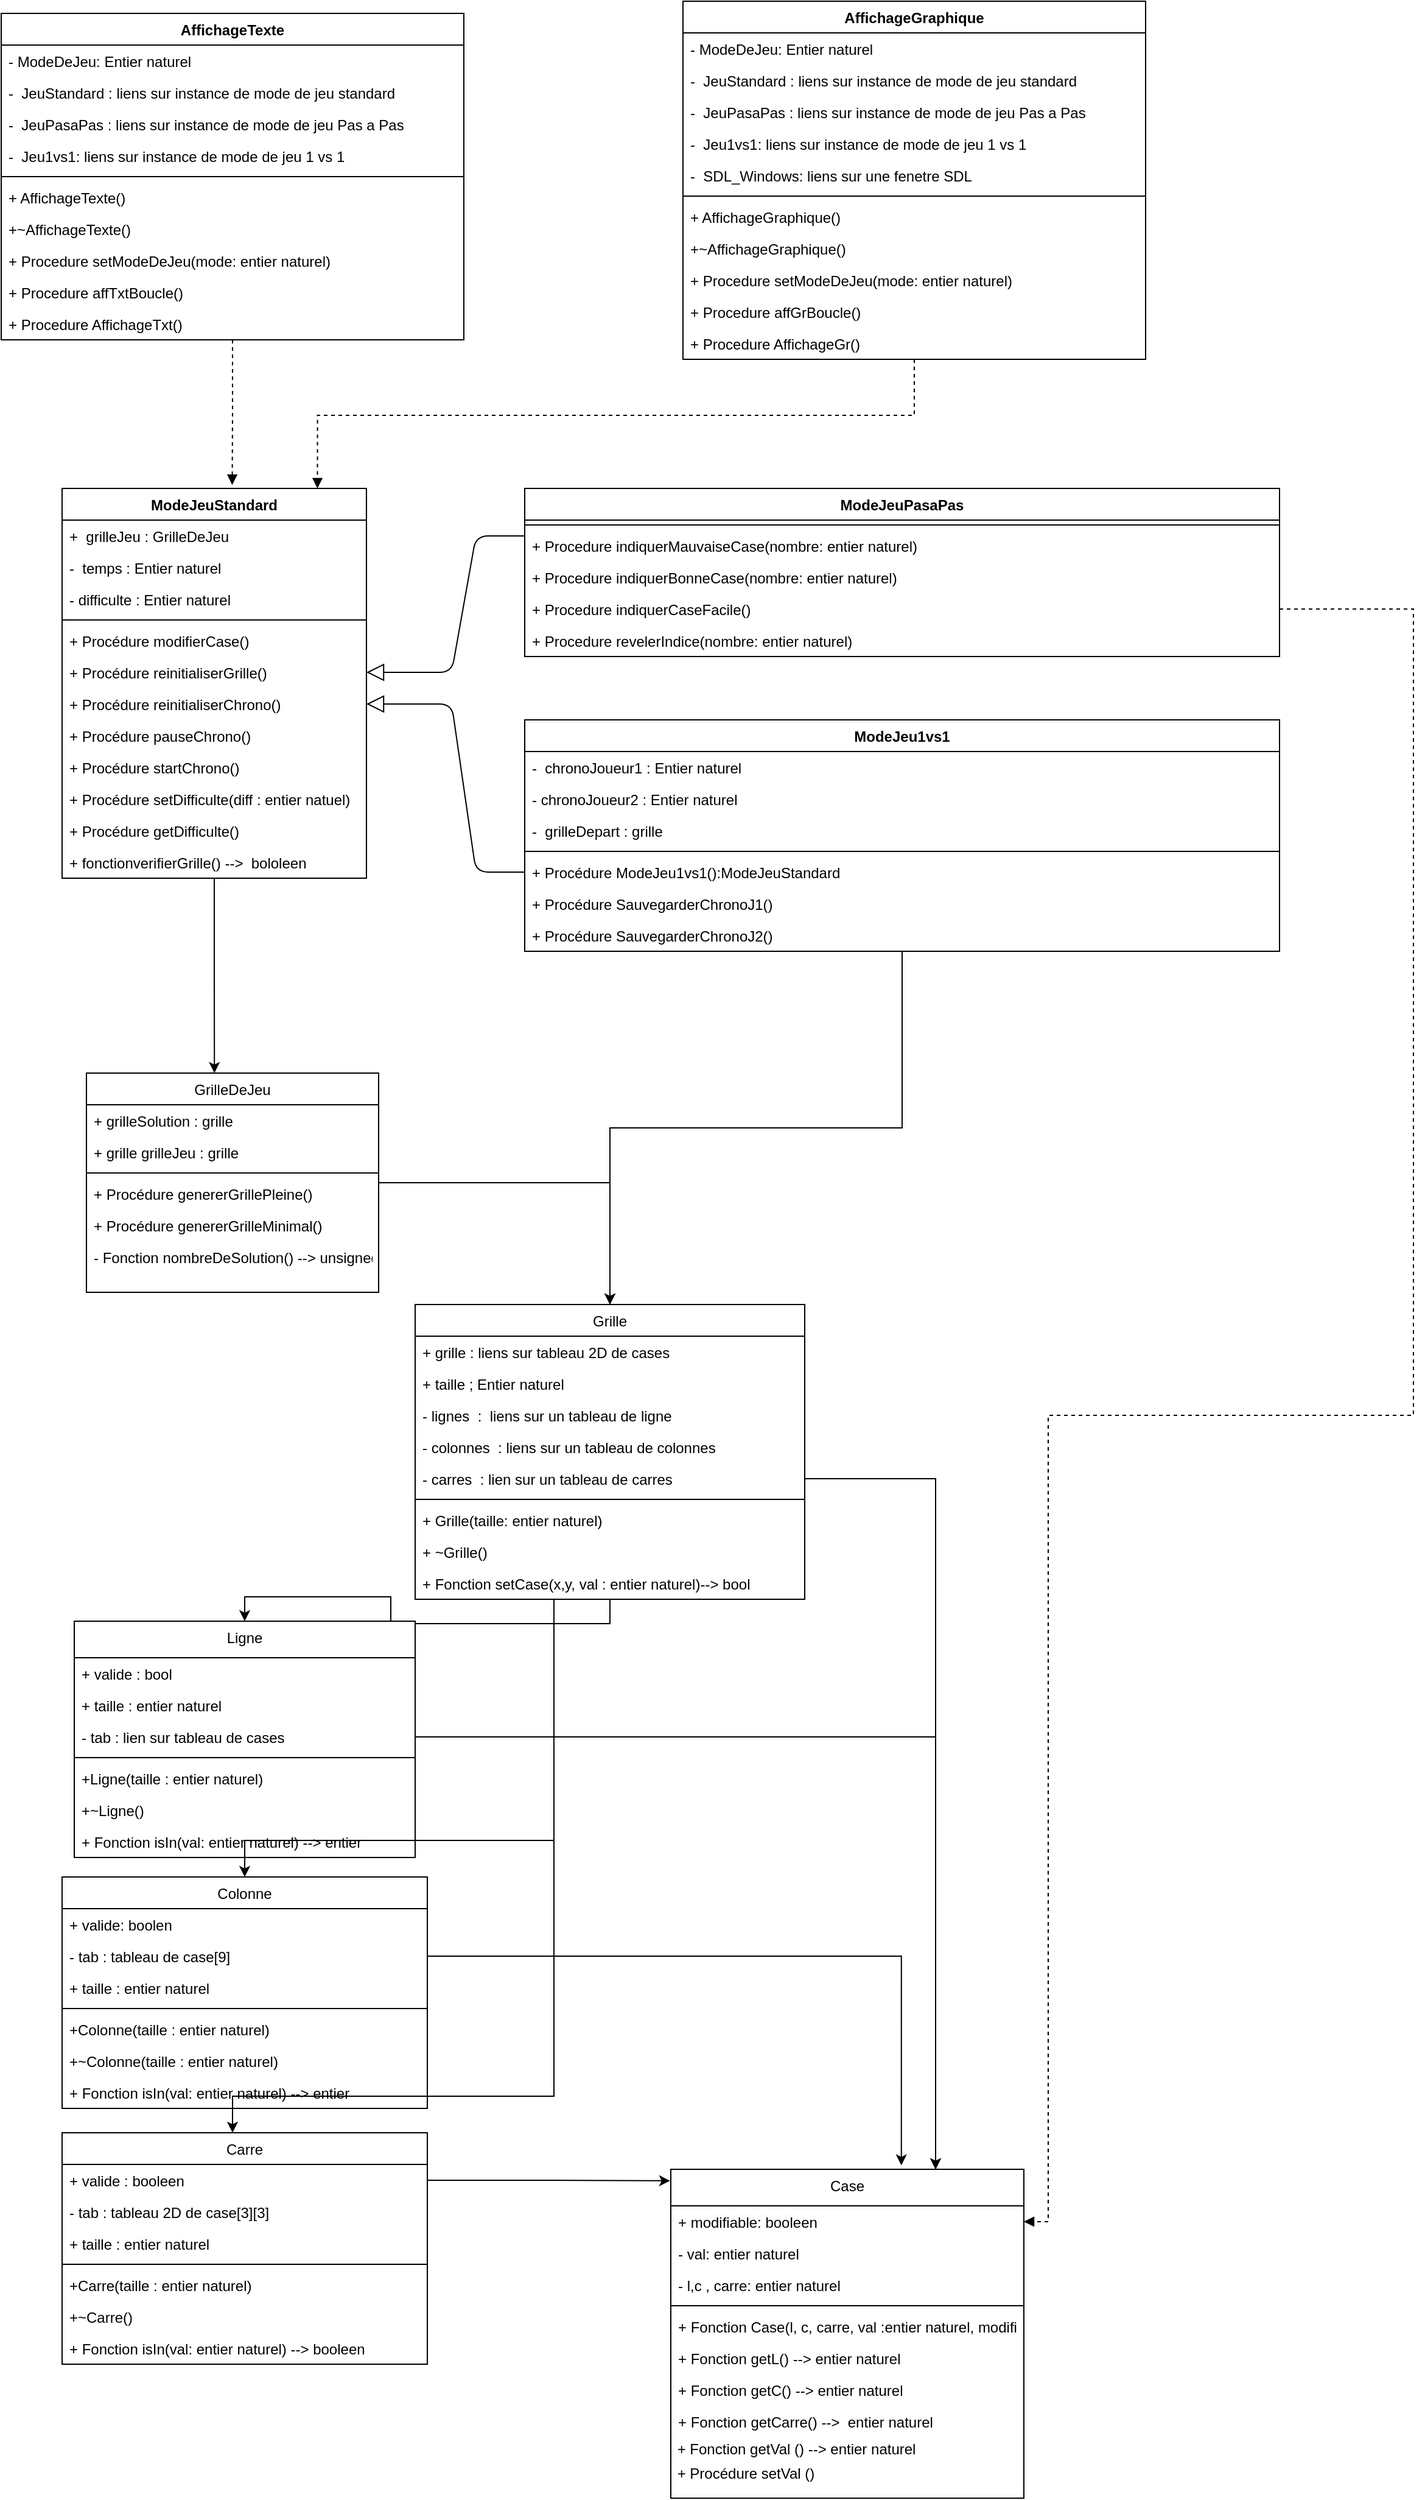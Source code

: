 <mxfile version="14.4.3" type="device"><diagram id="C5RBs43oDa-KdzZeNtuy" name="Page-1"><mxGraphModel dx="1536" dy="2343" grid="1" gridSize="10" guides="1" tooltips="1" connect="1" arrows="1" fold="1" page="1" pageScale="1" pageWidth="827" pageHeight="1169" math="0" shadow="0"><root><mxCell id="WIyWlLk6GJQsqaUBKTNV-0"/><mxCell id="WIyWlLk6GJQsqaUBKTNV-1" parent="WIyWlLk6GJQsqaUBKTNV-0"/><mxCell id="0dv4RcyDnqkH0cHynLfX-11" value="" style="edgeStyle=orthogonalEdgeStyle;rounded=0;orthogonalLoop=1;jettySize=auto;html=1;" parent="WIyWlLk6GJQsqaUBKTNV-1" source="zkfFHV4jXpPFQw0GAbJ--6" target="0dv4RcyDnqkH0cHynLfX-4" edge="1"><mxGeometry relative="1" as="geometry"/></mxCell><mxCell id="zkfFHV4jXpPFQw0GAbJ--6" value="GrilleDeJeu" style="swimlane;fontStyle=0;align=center;verticalAlign=top;childLayout=stackLayout;horizontal=1;startSize=26;horizontalStack=0;resizeParent=1;resizeLast=0;collapsible=1;marginBottom=0;rounded=0;shadow=0;strokeWidth=1;" parent="WIyWlLk6GJQsqaUBKTNV-1" vertex="1"><mxGeometry x="30" y="60" width="240" height="180" as="geometry"><mxRectangle x="130" y="380" width="160" height="26" as="alternateBounds"/></mxGeometry></mxCell><mxCell id="zkfFHV4jXpPFQw0GAbJ--7" value="+ grilleSolution : grille " style="text;align=left;verticalAlign=top;spacingLeft=4;spacingRight=4;overflow=hidden;rotatable=0;points=[[0,0.5],[1,0.5]];portConstraint=eastwest;" parent="zkfFHV4jXpPFQw0GAbJ--6" vertex="1"><mxGeometry y="26" width="240" height="26" as="geometry"/></mxCell><mxCell id="0dv4RcyDnqkH0cHynLfX-2" value="+ grille grilleJeu : grille" style="text;align=left;verticalAlign=top;spacingLeft=4;spacingRight=4;overflow=hidden;rotatable=0;points=[[0,0.5],[1,0.5]];portConstraint=eastwest;" parent="zkfFHV4jXpPFQw0GAbJ--6" vertex="1"><mxGeometry y="52" width="240" height="26" as="geometry"/></mxCell><mxCell id="zkfFHV4jXpPFQw0GAbJ--9" value="" style="line;html=1;strokeWidth=1;align=left;verticalAlign=middle;spacingTop=-1;spacingLeft=3;spacingRight=3;rotatable=0;labelPosition=right;points=[];portConstraint=eastwest;" parent="zkfFHV4jXpPFQw0GAbJ--6" vertex="1"><mxGeometry y="78" width="240" height="8" as="geometry"/></mxCell><mxCell id="zkfFHV4jXpPFQw0GAbJ--11" value="+ Procédure genererGrillePleine() " style="text;align=left;verticalAlign=top;spacingLeft=4;spacingRight=4;overflow=hidden;rotatable=0;points=[[0,0.5],[1,0.5]];portConstraint=eastwest;" parent="zkfFHV4jXpPFQw0GAbJ--6" vertex="1"><mxGeometry y="86" width="240" height="26" as="geometry"/></mxCell><mxCell id="0dv4RcyDnqkH0cHynLfX-1" value="+ Procédure genererGrilleMinimal()" style="text;align=left;verticalAlign=top;spacingLeft=4;spacingRight=4;overflow=hidden;rotatable=0;points=[[0,0.5],[1,0.5]];portConstraint=eastwest;" parent="zkfFHV4jXpPFQw0GAbJ--6" vertex="1"><mxGeometry y="112" width="240" height="26" as="geometry"/></mxCell><mxCell id="0dv4RcyDnqkH0cHynLfX-3" value="- Fonction nombreDeSolution() --&gt; unsigned char" style="text;align=left;verticalAlign=top;spacingLeft=4;spacingRight=4;overflow=hidden;rotatable=0;points=[[0,0.5],[1,0.5]];portConstraint=eastwest;" parent="zkfFHV4jXpPFQw0GAbJ--6" vertex="1"><mxGeometry y="138" width="240" height="26" as="geometry"/></mxCell><mxCell id="0dv4RcyDnqkH0cHynLfX-22" value="" style="edgeStyle=orthogonalEdgeStyle;rounded=0;orthogonalLoop=1;jettySize=auto;html=1;" parent="WIyWlLk6GJQsqaUBKTNV-1" source="0dv4RcyDnqkH0cHynLfX-4" target="0dv4RcyDnqkH0cHynLfX-15" edge="1"><mxGeometry relative="1" as="geometry"/></mxCell><mxCell id="0dv4RcyDnqkH0cHynLfX-34" value="" style="edgeStyle=orthogonalEdgeStyle;rounded=0;orthogonalLoop=1;jettySize=auto;html=1;" parent="WIyWlLk6GJQsqaUBKTNV-1" source="0dv4RcyDnqkH0cHynLfX-4" target="0dv4RcyDnqkH0cHynLfX-27" edge="1"><mxGeometry relative="1" as="geometry"><Array as="points"><mxPoint x="414" y="690"/><mxPoint x="160" y="690"/></Array></mxGeometry></mxCell><mxCell id="0dv4RcyDnqkH0cHynLfX-43" value="" style="edgeStyle=orthogonalEdgeStyle;rounded=0;orthogonalLoop=1;jettySize=auto;html=1;" parent="WIyWlLk6GJQsqaUBKTNV-1" source="0dv4RcyDnqkH0cHynLfX-4" target="0dv4RcyDnqkH0cHynLfX-36" edge="1"><mxGeometry relative="1" as="geometry"><Array as="points"><mxPoint x="414" y="900"/><mxPoint x="150" y="900"/></Array></mxGeometry></mxCell><mxCell id="0dv4RcyDnqkH0cHynLfX-4" value="Grille" style="swimlane;fontStyle=0;align=center;verticalAlign=top;childLayout=stackLayout;horizontal=1;startSize=26;horizontalStack=0;resizeParent=1;resizeLast=0;collapsible=1;marginBottom=0;rounded=0;shadow=0;strokeWidth=1;" parent="WIyWlLk6GJQsqaUBKTNV-1" vertex="1"><mxGeometry x="300" y="250" width="320" height="242" as="geometry"><mxRectangle x="130" y="380" width="160" height="26" as="alternateBounds"/></mxGeometry></mxCell><mxCell id="0dv4RcyDnqkH0cHynLfX-5" value="+ grille : liens sur tableau 2D de cases" style="text;align=left;verticalAlign=top;spacingLeft=4;spacingRight=4;overflow=hidden;rotatable=0;points=[[0,0.5],[1,0.5]];portConstraint=eastwest;" parent="0dv4RcyDnqkH0cHynLfX-4" vertex="1"><mxGeometry y="26" width="320" height="26" as="geometry"/></mxCell><mxCell id="4BiIxQ_raVbV6oL3UKlr-50" value="+ taille ; Entier naturel" style="text;align=left;verticalAlign=top;spacingLeft=4;spacingRight=4;overflow=hidden;rotatable=0;points=[[0,0.5],[1,0.5]];portConstraint=eastwest;" vertex="1" parent="0dv4RcyDnqkH0cHynLfX-4"><mxGeometry y="52" width="320" height="26" as="geometry"/></mxCell><mxCell id="0dv4RcyDnqkH0cHynLfX-12" value="- lignes  :  liens sur un tableau de ligne" style="text;align=left;verticalAlign=top;spacingLeft=4;spacingRight=4;overflow=hidden;rotatable=0;points=[[0,0.5],[1,0.5]];portConstraint=eastwest;" parent="0dv4RcyDnqkH0cHynLfX-4" vertex="1"><mxGeometry y="78" width="320" height="26" as="geometry"/></mxCell><mxCell id="0dv4RcyDnqkH0cHynLfX-13" value="- colonnes  : liens sur un tableau de colonnes " style="text;align=left;verticalAlign=top;spacingLeft=4;spacingRight=4;overflow=hidden;rotatable=0;points=[[0,0.5],[1,0.5]];portConstraint=eastwest;" parent="0dv4RcyDnqkH0cHynLfX-4" vertex="1"><mxGeometry y="104" width="320" height="26" as="geometry"/></mxCell><mxCell id="0dv4RcyDnqkH0cHynLfX-14" value="- carres  : lien sur un tableau de carres" style="text;align=left;verticalAlign=top;spacingLeft=4;spacingRight=4;overflow=hidden;rotatable=0;points=[[0,0.5],[1,0.5]];portConstraint=eastwest;" parent="0dv4RcyDnqkH0cHynLfX-4" vertex="1"><mxGeometry y="130" width="320" height="26" as="geometry"/></mxCell><mxCell id="0dv4RcyDnqkH0cHynLfX-7" value="" style="line;html=1;strokeWidth=1;align=left;verticalAlign=middle;spacingTop=-1;spacingLeft=3;spacingRight=3;rotatable=0;labelPosition=right;points=[];portConstraint=eastwest;" parent="0dv4RcyDnqkH0cHynLfX-4" vertex="1"><mxGeometry y="156" width="320" height="8" as="geometry"/></mxCell><mxCell id="4BiIxQ_raVbV6oL3UKlr-48" value="+ Grille(taille: entier naturel)" style="text;align=left;verticalAlign=top;spacingLeft=4;spacingRight=4;overflow=hidden;rotatable=0;points=[[0,0.5],[1,0.5]];portConstraint=eastwest;" vertex="1" parent="0dv4RcyDnqkH0cHynLfX-4"><mxGeometry y="164" width="320" height="26" as="geometry"/></mxCell><mxCell id="4BiIxQ_raVbV6oL3UKlr-49" value="+ ~Grille()" style="text;align=left;verticalAlign=top;spacingLeft=4;spacingRight=4;overflow=hidden;rotatable=0;points=[[0,0.5],[1,0.5]];portConstraint=eastwest;" vertex="1" parent="0dv4RcyDnqkH0cHynLfX-4"><mxGeometry y="190" width="320" height="26" as="geometry"/></mxCell><mxCell id="0dv4RcyDnqkH0cHynLfX-8" value="+ Fonction setCase(x,y, val : entier naturel)--&gt; bool" style="text;align=left;verticalAlign=top;spacingLeft=4;spacingRight=4;overflow=hidden;rotatable=0;points=[[0,0.5],[1,0.5]];portConstraint=eastwest;" parent="0dv4RcyDnqkH0cHynLfX-4" vertex="1"><mxGeometry y="216" width="320" height="26" as="geometry"/></mxCell><mxCell id="0dv4RcyDnqkH0cHynLfX-15" value="Ligne" style="swimlane;fontStyle=0;align=center;verticalAlign=top;childLayout=stackLayout;horizontal=1;startSize=30;horizontalStack=0;resizeParent=1;resizeLast=0;collapsible=1;marginBottom=0;rounded=0;shadow=0;strokeWidth=1;" parent="WIyWlLk6GJQsqaUBKTNV-1" vertex="1"><mxGeometry x="20" y="510" width="280" height="194" as="geometry"><mxRectangle x="130" y="380" width="160" height="26" as="alternateBounds"/></mxGeometry></mxCell><mxCell id="0dv4RcyDnqkH0cHynLfX-16" value="+ valide : bool" style="text;align=left;verticalAlign=top;spacingLeft=4;spacingRight=4;overflow=hidden;rotatable=0;points=[[0,0.5],[1,0.5]];portConstraint=eastwest;" parent="0dv4RcyDnqkH0cHynLfX-15" vertex="1"><mxGeometry y="30" width="280" height="26" as="geometry"/></mxCell><mxCell id="4BiIxQ_raVbV6oL3UKlr-51" value="+ taille : entier naturel" style="text;align=left;verticalAlign=top;spacingLeft=4;spacingRight=4;overflow=hidden;rotatable=0;points=[[0,0.5],[1,0.5]];portConstraint=eastwest;" vertex="1" parent="0dv4RcyDnqkH0cHynLfX-15"><mxGeometry y="56" width="280" height="26" as="geometry"/></mxCell><mxCell id="0dv4RcyDnqkH0cHynLfX-25" value="- tab : lien sur tableau de cases" style="text;align=left;verticalAlign=top;spacingLeft=4;spacingRight=4;overflow=hidden;rotatable=0;points=[[0,0.5],[1,0.5]];portConstraint=eastwest;" parent="0dv4RcyDnqkH0cHynLfX-15" vertex="1"><mxGeometry y="82" width="280" height="26" as="geometry"/></mxCell><mxCell id="0dv4RcyDnqkH0cHynLfX-20" value="" style="line;html=1;strokeWidth=1;align=left;verticalAlign=middle;spacingTop=-1;spacingLeft=3;spacingRight=3;rotatable=0;labelPosition=right;points=[];portConstraint=eastwest;" parent="0dv4RcyDnqkH0cHynLfX-15" vertex="1"><mxGeometry y="108" width="280" height="8" as="geometry"/></mxCell><mxCell id="4BiIxQ_raVbV6oL3UKlr-53" value="+Ligne(taille : entier naturel)" style="text;align=left;verticalAlign=top;spacingLeft=4;spacingRight=4;overflow=hidden;rotatable=0;points=[[0,0.5],[1,0.5]];portConstraint=eastwest;" vertex="1" parent="0dv4RcyDnqkH0cHynLfX-15"><mxGeometry y="116" width="280" height="26" as="geometry"/></mxCell><mxCell id="4BiIxQ_raVbV6oL3UKlr-52" value="+~Ligne()" style="text;align=left;verticalAlign=top;spacingLeft=4;spacingRight=4;overflow=hidden;rotatable=0;points=[[0,0.5],[1,0.5]];portConstraint=eastwest;" vertex="1" parent="0dv4RcyDnqkH0cHynLfX-15"><mxGeometry y="142" width="280" height="26" as="geometry"/></mxCell><mxCell id="0dv4RcyDnqkH0cHynLfX-21" value="+ Fonction isIn(val: entier naturel) --&gt; entier" style="text;align=left;verticalAlign=top;spacingLeft=4;spacingRight=4;overflow=hidden;rotatable=0;points=[[0,0.5],[1,0.5]];portConstraint=eastwest;" parent="0dv4RcyDnqkH0cHynLfX-15" vertex="1"><mxGeometry y="168" width="280" height="26" as="geometry"/></mxCell><mxCell id="0dv4RcyDnqkH0cHynLfX-27" value="Colonne" style="swimlane;fontStyle=0;align=center;verticalAlign=top;childLayout=stackLayout;horizontal=1;startSize=26;horizontalStack=0;resizeParent=1;resizeLast=0;collapsible=1;marginBottom=0;rounded=0;shadow=0;strokeWidth=1;" parent="WIyWlLk6GJQsqaUBKTNV-1" vertex="1"><mxGeometry x="10" y="720" width="300" height="190" as="geometry"><mxRectangle x="130" y="380" width="160" height="26" as="alternateBounds"/></mxGeometry></mxCell><mxCell id="0dv4RcyDnqkH0cHynLfX-28" value="+ valide: boolen" style="text;align=left;verticalAlign=top;spacingLeft=4;spacingRight=4;overflow=hidden;rotatable=0;points=[[0,0.5],[1,0.5]];portConstraint=eastwest;" parent="0dv4RcyDnqkH0cHynLfX-27" vertex="1"><mxGeometry y="26" width="300" height="26" as="geometry"/></mxCell><mxCell id="0dv4RcyDnqkH0cHynLfX-29" value="- tab : tableau de case[9]" style="text;align=left;verticalAlign=top;spacingLeft=4;spacingRight=4;overflow=hidden;rotatable=0;points=[[0,0.5],[1,0.5]];portConstraint=eastwest;" parent="0dv4RcyDnqkH0cHynLfX-27" vertex="1"><mxGeometry y="52" width="300" height="26" as="geometry"/></mxCell><mxCell id="4BiIxQ_raVbV6oL3UKlr-58" value="+ taille : entier naturel" style="text;align=left;verticalAlign=top;spacingLeft=4;spacingRight=4;overflow=hidden;rotatable=0;points=[[0,0.5],[1,0.5]];portConstraint=eastwest;" vertex="1" parent="0dv4RcyDnqkH0cHynLfX-27"><mxGeometry y="78" width="300" height="26" as="geometry"/></mxCell><mxCell id="0dv4RcyDnqkH0cHynLfX-32" value="" style="line;html=1;strokeWidth=1;align=left;verticalAlign=middle;spacingTop=-1;spacingLeft=3;spacingRight=3;rotatable=0;labelPosition=right;points=[];portConstraint=eastwest;" parent="0dv4RcyDnqkH0cHynLfX-27" vertex="1"><mxGeometry y="104" width="300" height="8" as="geometry"/></mxCell><mxCell id="4BiIxQ_raVbV6oL3UKlr-54" value="+Colonne(taille : entier naturel)" style="text;align=left;verticalAlign=top;spacingLeft=4;spacingRight=4;overflow=hidden;rotatable=0;points=[[0,0.5],[1,0.5]];portConstraint=eastwest;" vertex="1" parent="0dv4RcyDnqkH0cHynLfX-27"><mxGeometry y="112" width="300" height="26" as="geometry"/></mxCell><mxCell id="4BiIxQ_raVbV6oL3UKlr-55" value="+~Colonne(taille : entier naturel)" style="text;align=left;verticalAlign=top;spacingLeft=4;spacingRight=4;overflow=hidden;rotatable=0;points=[[0,0.5],[1,0.5]];portConstraint=eastwest;" vertex="1" parent="0dv4RcyDnqkH0cHynLfX-27"><mxGeometry y="138" width="300" height="26" as="geometry"/></mxCell><mxCell id="0dv4RcyDnqkH0cHynLfX-33" value="+ Fonction isIn(val: entier naturel) --&gt; entier" style="text;align=left;verticalAlign=top;spacingLeft=4;spacingRight=4;overflow=hidden;rotatable=0;points=[[0,0.5],[1,0.5]];portConstraint=eastwest;" parent="0dv4RcyDnqkH0cHynLfX-27" vertex="1"><mxGeometry y="164" width="300" height="26" as="geometry"/></mxCell><mxCell id="0dv4RcyDnqkH0cHynLfX-36" value="Carre" style="swimlane;fontStyle=0;align=center;verticalAlign=top;childLayout=stackLayout;horizontal=1;startSize=26;horizontalStack=0;resizeParent=1;resizeLast=0;collapsible=1;marginBottom=0;rounded=0;shadow=0;strokeWidth=1;" parent="WIyWlLk6GJQsqaUBKTNV-1" vertex="1"><mxGeometry x="10" y="930" width="300" height="190" as="geometry"><mxRectangle x="130" y="380" width="160" height="26" as="alternateBounds"/></mxGeometry></mxCell><mxCell id="0dv4RcyDnqkH0cHynLfX-37" value="+ valide : booleen" style="text;align=left;verticalAlign=top;spacingLeft=4;spacingRight=4;overflow=hidden;rotatable=0;points=[[0,0.5],[1,0.5]];portConstraint=eastwest;" parent="0dv4RcyDnqkH0cHynLfX-36" vertex="1"><mxGeometry y="26" width="300" height="26" as="geometry"/></mxCell><mxCell id="0dv4RcyDnqkH0cHynLfX-38" value="- tab : tableau 2D de case[3][3]" style="text;align=left;verticalAlign=top;spacingLeft=4;spacingRight=4;overflow=hidden;rotatable=0;points=[[0,0.5],[1,0.5]];portConstraint=eastwest;" parent="0dv4RcyDnqkH0cHynLfX-36" vertex="1"><mxGeometry y="52" width="300" height="26" as="geometry"/></mxCell><mxCell id="4BiIxQ_raVbV6oL3UKlr-59" value="+ taille : entier naturel" style="text;align=left;verticalAlign=top;spacingLeft=4;spacingRight=4;overflow=hidden;rotatable=0;points=[[0,0.5],[1,0.5]];portConstraint=eastwest;" vertex="1" parent="0dv4RcyDnqkH0cHynLfX-36"><mxGeometry y="78" width="300" height="26" as="geometry"/></mxCell><mxCell id="0dv4RcyDnqkH0cHynLfX-41" value="" style="line;html=1;strokeWidth=1;align=left;verticalAlign=middle;spacingTop=-1;spacingLeft=3;spacingRight=3;rotatable=0;labelPosition=right;points=[];portConstraint=eastwest;" parent="0dv4RcyDnqkH0cHynLfX-36" vertex="1"><mxGeometry y="104" width="300" height="8" as="geometry"/></mxCell><mxCell id="4BiIxQ_raVbV6oL3UKlr-56" value="+Carre(taille : entier naturel)" style="text;align=left;verticalAlign=top;spacingLeft=4;spacingRight=4;overflow=hidden;rotatable=0;points=[[0,0.5],[1,0.5]];portConstraint=eastwest;" vertex="1" parent="0dv4RcyDnqkH0cHynLfX-36"><mxGeometry y="112" width="300" height="26" as="geometry"/></mxCell><mxCell id="4BiIxQ_raVbV6oL3UKlr-57" value="+~Carre()" style="text;align=left;verticalAlign=top;spacingLeft=4;spacingRight=4;overflow=hidden;rotatable=0;points=[[0,0.5],[1,0.5]];portConstraint=eastwest;" vertex="1" parent="0dv4RcyDnqkH0cHynLfX-36"><mxGeometry y="138" width="300" height="26" as="geometry"/></mxCell><mxCell id="0dv4RcyDnqkH0cHynLfX-42" value="+ Fonction isIn(val: entier naturel) --&gt; booleen" style="text;align=left;verticalAlign=top;spacingLeft=4;spacingRight=4;overflow=hidden;rotatable=0;points=[[0,0.5],[1,0.5]];portConstraint=eastwest;" parent="0dv4RcyDnqkH0cHynLfX-36" vertex="1"><mxGeometry y="164" width="300" height="26" as="geometry"/></mxCell><mxCell id="0dv4RcyDnqkH0cHynLfX-49" value="Case" style="swimlane;fontStyle=0;align=center;verticalAlign=top;childLayout=stackLayout;horizontal=1;startSize=30;horizontalStack=0;resizeParent=1;resizeLast=0;collapsible=1;marginBottom=0;rounded=0;shadow=0;strokeWidth=1;" parent="WIyWlLk6GJQsqaUBKTNV-1" vertex="1"><mxGeometry x="510" y="960" width="290" height="270" as="geometry"><mxRectangle x="130" y="380" width="160" height="26" as="alternateBounds"/></mxGeometry></mxCell><mxCell id="0dv4RcyDnqkH0cHynLfX-59" value="+ modifiable: booleen" style="text;align=left;verticalAlign=top;spacingLeft=4;spacingRight=4;overflow=hidden;rotatable=0;points=[[0,0.5],[1,0.5]];portConstraint=eastwest;" parent="0dv4RcyDnqkH0cHynLfX-49" vertex="1"><mxGeometry y="30" width="290" height="26" as="geometry"/></mxCell><mxCell id="0dv4RcyDnqkH0cHynLfX-50" value="- val: entier naturel" style="text;align=left;verticalAlign=top;spacingLeft=4;spacingRight=4;overflow=hidden;rotatable=0;points=[[0,0.5],[1,0.5]];portConstraint=eastwest;" parent="0dv4RcyDnqkH0cHynLfX-49" vertex="1"><mxGeometry y="56" width="290" height="26" as="geometry"/></mxCell><mxCell id="0dv4RcyDnqkH0cHynLfX-51" value="- l,c , carre: entier naturel" style="text;align=left;verticalAlign=top;spacingLeft=4;spacingRight=4;overflow=hidden;rotatable=0;points=[[0,0.5],[1,0.5]];portConstraint=eastwest;" parent="0dv4RcyDnqkH0cHynLfX-49" vertex="1"><mxGeometry y="82" width="290" height="26" as="geometry"/></mxCell><mxCell id="0dv4RcyDnqkH0cHynLfX-52" value="" style="line;html=1;strokeWidth=1;align=left;verticalAlign=middle;spacingTop=-1;spacingLeft=3;spacingRight=3;rotatable=0;labelPosition=right;points=[];portConstraint=eastwest;" parent="0dv4RcyDnqkH0cHynLfX-49" vertex="1"><mxGeometry y="108" width="290" height="8" as="geometry"/></mxCell><mxCell id="0dv4RcyDnqkH0cHynLfX-61" value="+ Fonction Case(l, c, carre, val :entier naturel, modifiable : booleen):" style="text;align=left;verticalAlign=top;spacingLeft=4;spacingRight=4;overflow=hidden;rotatable=0;points=[[0,0.5],[1,0.5]];portConstraint=eastwest;" parent="0dv4RcyDnqkH0cHynLfX-49" vertex="1"><mxGeometry y="116" width="290" height="26" as="geometry"/></mxCell><mxCell id="0dv4RcyDnqkH0cHynLfX-54" value="+ Fonction getL() --&gt; entier naturel" style="text;align=left;verticalAlign=top;spacingLeft=4;spacingRight=4;overflow=hidden;rotatable=0;points=[[0,0.5],[1,0.5]];portConstraint=eastwest;" parent="0dv4RcyDnqkH0cHynLfX-49" vertex="1"><mxGeometry y="142" width="290" height="26" as="geometry"/></mxCell><mxCell id="0dv4RcyDnqkH0cHynLfX-55" value="+ Fonction getC() --&gt; entier naturel" style="text;align=left;verticalAlign=top;spacingLeft=4;spacingRight=4;overflow=hidden;rotatable=0;points=[[0,0.5],[1,0.5]];portConstraint=eastwest;" parent="0dv4RcyDnqkH0cHynLfX-49" vertex="1"><mxGeometry y="168" width="290" height="26" as="geometry"/></mxCell><mxCell id="0dv4RcyDnqkH0cHynLfX-60" value="+ Fonction getCarre() --&gt;  entier naturel" style="text;align=left;verticalAlign=top;spacingLeft=4;spacingRight=4;overflow=hidden;rotatable=0;points=[[0,0.5],[1,0.5]];portConstraint=eastwest;" parent="0dv4RcyDnqkH0cHynLfX-49" vertex="1"><mxGeometry y="194" width="290" height="26" as="geometry"/></mxCell><mxCell id="CSqCQoHIeu3JBhYQrl_w-0" value="&amp;nbsp;+ Fonction getVal () --&amp;gt; entier naturel" style="text;html=1;resizable=0;autosize=1;align=left;verticalAlign=middle;points=[];fillColor=none;strokeColor=none;rounded=0;" parent="0dv4RcyDnqkH0cHynLfX-49" vertex="1"><mxGeometry y="220" width="290" height="20" as="geometry"/></mxCell><mxCell id="CSqCQoHIeu3JBhYQrl_w-11" value="&amp;nbsp;+ Procédure setVal ()" style="text;html=1;resizable=0;autosize=1;align=left;verticalAlign=middle;points=[];fillColor=none;strokeColor=none;rounded=0;" parent="0dv4RcyDnqkH0cHynLfX-49" vertex="1"><mxGeometry y="240" width="290" height="20" as="geometry"/></mxCell><mxCell id="4BiIxQ_raVbV6oL3UKlr-40" style="edgeStyle=orthogonalEdgeStyle;rounded=0;orthogonalLoop=1;jettySize=auto;html=1;entryX=0.438;entryY=0;entryDx=0;entryDy=0;entryPerimeter=0;fillColor=none;" edge="1" parent="WIyWlLk6GJQsqaUBKTNV-1" source="4BiIxQ_raVbV6oL3UKlr-0" target="zkfFHV4jXpPFQw0GAbJ--6"><mxGeometry relative="1" as="geometry"/></mxCell><mxCell id="4BiIxQ_raVbV6oL3UKlr-0" value="ModeJeuStandard" style="swimlane;fontStyle=1;align=center;verticalAlign=top;childLayout=stackLayout;horizontal=1;startSize=26;horizontalStack=0;resizeParent=1;resizeParentMax=0;resizeLast=0;collapsible=1;marginBottom=0;" vertex="1" parent="WIyWlLk6GJQsqaUBKTNV-1"><mxGeometry x="10" y="-420" width="250" height="320" as="geometry"/></mxCell><mxCell id="4BiIxQ_raVbV6oL3UKlr-1" value="+  grilleJeu : GrilleDeJeu" style="text;strokeColor=none;fillColor=none;align=left;verticalAlign=top;spacingLeft=4;spacingRight=4;overflow=hidden;rotatable=0;points=[[0,0.5],[1,0.5]];portConstraint=eastwest;" vertex="1" parent="4BiIxQ_raVbV6oL3UKlr-0"><mxGeometry y="26" width="250" height="26" as="geometry"/></mxCell><mxCell id="4BiIxQ_raVbV6oL3UKlr-5" value="-  temps : Entier naturel" style="text;strokeColor=none;fillColor=none;align=left;verticalAlign=top;spacingLeft=4;spacingRight=4;overflow=hidden;rotatable=0;points=[[0,0.5],[1,0.5]];portConstraint=eastwest;" vertex="1" parent="4BiIxQ_raVbV6oL3UKlr-0"><mxGeometry y="52" width="250" height="26" as="geometry"/></mxCell><mxCell id="4BiIxQ_raVbV6oL3UKlr-6" value="- difficulte : Entier naturel" style="text;strokeColor=none;fillColor=none;align=left;verticalAlign=top;spacingLeft=4;spacingRight=4;overflow=hidden;rotatable=0;points=[[0,0.5],[1,0.5]];portConstraint=eastwest;" vertex="1" parent="4BiIxQ_raVbV6oL3UKlr-0"><mxGeometry y="78" width="250" height="26" as="geometry"/></mxCell><mxCell id="4BiIxQ_raVbV6oL3UKlr-2" value="" style="line;strokeWidth=1;fillColor=none;align=left;verticalAlign=middle;spacingTop=-1;spacingLeft=3;spacingRight=3;rotatable=0;labelPosition=right;points=[];portConstraint=eastwest;" vertex="1" parent="4BiIxQ_raVbV6oL3UKlr-0"><mxGeometry y="104" width="250" height="8" as="geometry"/></mxCell><mxCell id="4BiIxQ_raVbV6oL3UKlr-3" value="+ Procédure modifierCase() " style="text;strokeColor=none;fillColor=none;align=left;verticalAlign=top;spacingLeft=4;spacingRight=4;overflow=hidden;rotatable=0;points=[[0,0.5],[1,0.5]];portConstraint=eastwest;" vertex="1" parent="4BiIxQ_raVbV6oL3UKlr-0"><mxGeometry y="112" width="250" height="26" as="geometry"/></mxCell><mxCell id="4BiIxQ_raVbV6oL3UKlr-8" value="+ Procédure reinitialiserGrille() " style="text;strokeColor=none;fillColor=none;align=left;verticalAlign=top;spacingLeft=4;spacingRight=4;overflow=hidden;rotatable=0;points=[[0,0.5],[1,0.5]];portConstraint=eastwest;" vertex="1" parent="4BiIxQ_raVbV6oL3UKlr-0"><mxGeometry y="138" width="250" height="26" as="geometry"/></mxCell><mxCell id="4BiIxQ_raVbV6oL3UKlr-9" value="+ Procédure reinitialiserChrono() " style="text;strokeColor=none;fillColor=none;align=left;verticalAlign=top;spacingLeft=4;spacingRight=4;overflow=hidden;rotatable=0;points=[[0,0.5],[1,0.5]];portConstraint=eastwest;" vertex="1" parent="4BiIxQ_raVbV6oL3UKlr-0"><mxGeometry y="164" width="250" height="26" as="geometry"/></mxCell><mxCell id="4BiIxQ_raVbV6oL3UKlr-13" value="+ Procédure pauseChrono() " style="text;strokeColor=none;fillColor=none;align=left;verticalAlign=top;spacingLeft=4;spacingRight=4;overflow=hidden;rotatable=0;points=[[0,0.5],[1,0.5]];portConstraint=eastwest;" vertex="1" parent="4BiIxQ_raVbV6oL3UKlr-0"><mxGeometry y="190" width="250" height="26" as="geometry"/></mxCell><mxCell id="4BiIxQ_raVbV6oL3UKlr-14" value="+ Procédure startChrono() " style="text;strokeColor=none;fillColor=none;align=left;verticalAlign=top;spacingLeft=4;spacingRight=4;overflow=hidden;rotatable=0;points=[[0,0.5],[1,0.5]];portConstraint=eastwest;" vertex="1" parent="4BiIxQ_raVbV6oL3UKlr-0"><mxGeometry y="216" width="250" height="26" as="geometry"/></mxCell><mxCell id="4BiIxQ_raVbV6oL3UKlr-10" value="+ Procédure setDifficulte(diff : entier natuel) " style="text;strokeColor=none;fillColor=none;align=left;verticalAlign=top;spacingLeft=4;spacingRight=4;overflow=hidden;rotatable=0;points=[[0,0.5],[1,0.5]];portConstraint=eastwest;" vertex="1" parent="4BiIxQ_raVbV6oL3UKlr-0"><mxGeometry y="242" width="250" height="26" as="geometry"/></mxCell><mxCell id="4BiIxQ_raVbV6oL3UKlr-15" value="+ Procédure getDifficulte() " style="text;strokeColor=none;fillColor=none;align=left;verticalAlign=top;spacingLeft=4;spacingRight=4;overflow=hidden;rotatable=0;points=[[0,0.5],[1,0.5]];portConstraint=eastwest;" vertex="1" parent="4BiIxQ_raVbV6oL3UKlr-0"><mxGeometry y="268" width="250" height="26" as="geometry"/></mxCell><mxCell id="4BiIxQ_raVbV6oL3UKlr-11" value="+ fonctionverifierGrille() --&gt;  bololeen" style="text;strokeColor=none;fillColor=none;align=left;verticalAlign=top;spacingLeft=4;spacingRight=4;overflow=hidden;rotatable=0;points=[[0,0.5],[1,0.5]];portConstraint=eastwest;" vertex="1" parent="4BiIxQ_raVbV6oL3UKlr-0"><mxGeometry y="294" width="250" height="26" as="geometry"/></mxCell><mxCell id="4BiIxQ_raVbV6oL3UKlr-16" value="ModeJeuPasaPas" style="swimlane;fontStyle=1;align=center;verticalAlign=top;childLayout=stackLayout;horizontal=1;startSize=26;horizontalStack=0;resizeParent=1;resizeParentMax=0;resizeLast=0;collapsible=1;marginBottom=0;" vertex="1" parent="WIyWlLk6GJQsqaUBKTNV-1"><mxGeometry x="390" y="-420" width="620" height="138" as="geometry"/></mxCell><mxCell id="4BiIxQ_raVbV6oL3UKlr-18" value="" style="line;strokeWidth=1;fillColor=none;align=left;verticalAlign=middle;spacingTop=-1;spacingLeft=3;spacingRight=3;rotatable=0;labelPosition=right;points=[];portConstraint=eastwest;" vertex="1" parent="4BiIxQ_raVbV6oL3UKlr-16"><mxGeometry y="26" width="620" height="8" as="geometry"/></mxCell><mxCell id="4BiIxQ_raVbV6oL3UKlr-19" value="+ Procedure indiquerMauvaiseCase(nombre: entier naturel) " style="text;strokeColor=none;fillColor=none;align=left;verticalAlign=top;spacingLeft=4;spacingRight=4;overflow=hidden;rotatable=0;points=[[0,0.5],[1,0.5]];portConstraint=eastwest;" vertex="1" parent="4BiIxQ_raVbV6oL3UKlr-16"><mxGeometry y="34" width="620" height="26" as="geometry"/></mxCell><mxCell id="4BiIxQ_raVbV6oL3UKlr-26" value="+ Procedure indiquerBonneCase(nombre: entier naturel) " style="text;strokeColor=none;fillColor=none;align=left;verticalAlign=top;spacingLeft=4;spacingRight=4;overflow=hidden;rotatable=0;points=[[0,0.5],[1,0.5]];portConstraint=eastwest;" vertex="1" parent="4BiIxQ_raVbV6oL3UKlr-16"><mxGeometry y="60" width="620" height="26" as="geometry"/></mxCell><mxCell id="4BiIxQ_raVbV6oL3UKlr-24" value="+ Procedure indiquerCaseFacile() " style="text;strokeColor=none;fillColor=none;align=left;verticalAlign=top;spacingLeft=4;spacingRight=4;overflow=hidden;rotatable=0;points=[[0,0.5],[1,0.5]];portConstraint=eastwest;" vertex="1" parent="4BiIxQ_raVbV6oL3UKlr-16"><mxGeometry y="86" width="620" height="26" as="geometry"/></mxCell><mxCell id="4BiIxQ_raVbV6oL3UKlr-22" value="+ Procedure revelerIndice(nombre: entier naturel) " style="text;strokeColor=none;fillColor=none;align=left;verticalAlign=top;spacingLeft=4;spacingRight=4;overflow=hidden;rotatable=0;points=[[0,0.5],[1,0.5]];portConstraint=eastwest;" vertex="1" parent="4BiIxQ_raVbV6oL3UKlr-16"><mxGeometry y="112" width="620" height="26" as="geometry"/></mxCell><mxCell id="4BiIxQ_raVbV6oL3UKlr-21" value="" style="endArrow=block;endFill=0;endSize=12;html=1;fillColor=none;exitX=0;exitY=0.5;exitDx=0;exitDy=0;entryX=1;entryY=0.5;entryDx=0;entryDy=0;" edge="1" parent="WIyWlLk6GJQsqaUBKTNV-1" target="4BiIxQ_raVbV6oL3UKlr-8"><mxGeometry width="160" relative="1" as="geometry"><mxPoint x="390" y="-381" as="sourcePoint"/><mxPoint x="540" y="50" as="targetPoint"/><Array as="points"><mxPoint x="350" y="-381"/><mxPoint x="330" y="-269"/></Array></mxGeometry></mxCell><mxCell id="4BiIxQ_raVbV6oL3UKlr-41" style="edgeStyle=orthogonalEdgeStyle;rounded=0;orthogonalLoop=1;jettySize=auto;html=1;fillColor=none;" edge="1" parent="WIyWlLk6GJQsqaUBKTNV-1" source="4BiIxQ_raVbV6oL3UKlr-27" target="0dv4RcyDnqkH0cHynLfX-4"><mxGeometry relative="1" as="geometry"/></mxCell><mxCell id="4BiIxQ_raVbV6oL3UKlr-27" value="ModeJeu1vs1" style="swimlane;fontStyle=1;align=center;verticalAlign=top;childLayout=stackLayout;horizontal=1;startSize=26;horizontalStack=0;resizeParent=1;resizeParentMax=0;resizeLast=0;collapsible=1;marginBottom=0;" vertex="1" parent="WIyWlLk6GJQsqaUBKTNV-1"><mxGeometry x="390" y="-230" width="620" height="190" as="geometry"/></mxCell><mxCell id="4BiIxQ_raVbV6oL3UKlr-28" value="-  chronoJoueur1 : Entier naturel" style="text;strokeColor=none;fillColor=none;align=left;verticalAlign=top;spacingLeft=4;spacingRight=4;overflow=hidden;rotatable=0;points=[[0,0.5],[1,0.5]];portConstraint=eastwest;" vertex="1" parent="4BiIxQ_raVbV6oL3UKlr-27"><mxGeometry y="26" width="620" height="26" as="geometry"/></mxCell><mxCell id="4BiIxQ_raVbV6oL3UKlr-34" value="- chronoJoueur2 : Entier naturel" style="text;strokeColor=none;fillColor=none;align=left;verticalAlign=top;spacingLeft=4;spacingRight=4;overflow=hidden;rotatable=0;points=[[0,0.5],[1,0.5]];portConstraint=eastwest;" vertex="1" parent="4BiIxQ_raVbV6oL3UKlr-27"><mxGeometry y="52" width="620" height="26" as="geometry"/></mxCell><mxCell id="4BiIxQ_raVbV6oL3UKlr-36" value="-  grilleDepart : grille" style="text;strokeColor=none;fillColor=none;align=left;verticalAlign=top;spacingLeft=4;spacingRight=4;overflow=hidden;rotatable=0;points=[[0,0.5],[1,0.5]];portConstraint=eastwest;" vertex="1" parent="4BiIxQ_raVbV6oL3UKlr-27"><mxGeometry y="78" width="620" height="26" as="geometry"/></mxCell><mxCell id="4BiIxQ_raVbV6oL3UKlr-29" value="" style="line;strokeWidth=1;fillColor=none;align=left;verticalAlign=middle;spacingTop=-1;spacingLeft=3;spacingRight=3;rotatable=0;labelPosition=right;points=[];portConstraint=eastwest;" vertex="1" parent="4BiIxQ_raVbV6oL3UKlr-27"><mxGeometry y="104" width="620" height="8" as="geometry"/></mxCell><mxCell id="4BiIxQ_raVbV6oL3UKlr-37" value="+ Procédure ModeJeu1vs1():ModeJeuStandard" style="text;strokeColor=none;fillColor=none;align=left;verticalAlign=top;spacingLeft=4;spacingRight=4;overflow=hidden;rotatable=0;points=[[0,0.5],[1,0.5]];portConstraint=eastwest;" vertex="1" parent="4BiIxQ_raVbV6oL3UKlr-27"><mxGeometry y="112" width="620" height="26" as="geometry"/></mxCell><mxCell id="4BiIxQ_raVbV6oL3UKlr-30" value="+ Procédure SauvegarderChronoJ1()" style="text;strokeColor=none;fillColor=none;align=left;verticalAlign=top;spacingLeft=4;spacingRight=4;overflow=hidden;rotatable=0;points=[[0,0.5],[1,0.5]];portConstraint=eastwest;" vertex="1" parent="4BiIxQ_raVbV6oL3UKlr-27"><mxGeometry y="138" width="620" height="26" as="geometry"/></mxCell><mxCell id="4BiIxQ_raVbV6oL3UKlr-35" value="+ Procédure SauvegarderChronoJ2()" style="text;strokeColor=none;fillColor=none;align=left;verticalAlign=top;spacingLeft=4;spacingRight=4;overflow=hidden;rotatable=0;points=[[0,0.5],[1,0.5]];portConstraint=eastwest;" vertex="1" parent="4BiIxQ_raVbV6oL3UKlr-27"><mxGeometry y="164" width="620" height="26" as="geometry"/></mxCell><mxCell id="4BiIxQ_raVbV6oL3UKlr-38" value="" style="endArrow=block;endFill=0;endSize=12;html=1;fillColor=none;exitX=0;exitY=0.5;exitDx=0;exitDy=0;entryX=1;entryY=0.5;entryDx=0;entryDy=0;" edge="1" parent="WIyWlLk6GJQsqaUBKTNV-1" source="4BiIxQ_raVbV6oL3UKlr-37" target="4BiIxQ_raVbV6oL3UKlr-9"><mxGeometry width="160" relative="1" as="geometry"><mxPoint x="490" y="-80" as="sourcePoint"/><mxPoint x="650" y="-80" as="targetPoint"/><Array as="points"><mxPoint x="350" y="-105"/><mxPoint x="330" y="-243"/></Array></mxGeometry></mxCell><mxCell id="4BiIxQ_raVbV6oL3UKlr-42" style="edgeStyle=orthogonalEdgeStyle;rounded=0;orthogonalLoop=1;jettySize=auto;html=1;entryX=0.75;entryY=0;entryDx=0;entryDy=0;fillColor=none;" edge="1" parent="WIyWlLk6GJQsqaUBKTNV-1" source="0dv4RcyDnqkH0cHynLfX-14" target="0dv4RcyDnqkH0cHynLfX-49"><mxGeometry relative="1" as="geometry"/></mxCell><mxCell id="4BiIxQ_raVbV6oL3UKlr-43" style="edgeStyle=orthogonalEdgeStyle;rounded=0;orthogonalLoop=1;jettySize=auto;html=1;entryX=0.75;entryY=0;entryDx=0;entryDy=0;fillColor=none;" edge="1" parent="WIyWlLk6GJQsqaUBKTNV-1" source="0dv4RcyDnqkH0cHynLfX-25" target="0dv4RcyDnqkH0cHynLfX-49"><mxGeometry relative="1" as="geometry"/></mxCell><mxCell id="4BiIxQ_raVbV6oL3UKlr-44" style="edgeStyle=orthogonalEdgeStyle;rounded=0;orthogonalLoop=1;jettySize=auto;html=1;exitX=1;exitY=0.5;exitDx=0;exitDy=0;entryX=0.653;entryY=-0.012;entryDx=0;entryDy=0;entryPerimeter=0;fillColor=none;" edge="1" parent="WIyWlLk6GJQsqaUBKTNV-1" source="0dv4RcyDnqkH0cHynLfX-29" target="0dv4RcyDnqkH0cHynLfX-49"><mxGeometry relative="1" as="geometry"/></mxCell><mxCell id="4BiIxQ_raVbV6oL3UKlr-45" style="edgeStyle=orthogonalEdgeStyle;rounded=0;orthogonalLoop=1;jettySize=auto;html=1;entryX=-0.002;entryY=0.035;entryDx=0;entryDy=0;entryPerimeter=0;fillColor=none;" edge="1" parent="WIyWlLk6GJQsqaUBKTNV-1" source="0dv4RcyDnqkH0cHynLfX-37" target="0dv4RcyDnqkH0cHynLfX-49"><mxGeometry relative="1" as="geometry"/></mxCell><mxCell id="4BiIxQ_raVbV6oL3UKlr-47" style="edgeStyle=orthogonalEdgeStyle;rounded=0;orthogonalLoop=1;jettySize=auto;html=1;entryX=1;entryY=0.5;entryDx=0;entryDy=0;startArrow=none;startFill=0;endArrow=block;endFill=1;fillColor=none;dashed=1;exitX=1;exitY=0.5;exitDx=0;exitDy=0;" edge="1" parent="WIyWlLk6GJQsqaUBKTNV-1" source="4BiIxQ_raVbV6oL3UKlr-24" target="0dv4RcyDnqkH0cHynLfX-59"><mxGeometry relative="1" as="geometry"><Array as="points"><mxPoint x="1120" y="-321"/><mxPoint x="1120" y="341"/><mxPoint x="820" y="341"/><mxPoint x="820" y="1003"/></Array></mxGeometry></mxCell><mxCell id="4BiIxQ_raVbV6oL3UKlr-83" style="edgeStyle=orthogonalEdgeStyle;rounded=0;orthogonalLoop=1;jettySize=auto;html=1;entryX=0.559;entryY=-0.009;entryDx=0;entryDy=0;entryPerimeter=0;dashed=1;startArrow=none;startFill=0;endArrow=block;endFill=1;fillColor=none;" edge="1" parent="WIyWlLk6GJQsqaUBKTNV-1" source="4BiIxQ_raVbV6oL3UKlr-60" target="4BiIxQ_raVbV6oL3UKlr-0"><mxGeometry relative="1" as="geometry"/></mxCell><mxCell id="4BiIxQ_raVbV6oL3UKlr-60" value="AffichageTexte" style="swimlane;fontStyle=1;align=center;verticalAlign=top;childLayout=stackLayout;horizontal=1;startSize=26;horizontalStack=0;resizeParent=1;resizeParentMax=0;resizeLast=0;collapsible=1;marginBottom=0;" vertex="1" parent="WIyWlLk6GJQsqaUBKTNV-1"><mxGeometry x="-40" y="-810" width="380" height="268" as="geometry"/></mxCell><mxCell id="4BiIxQ_raVbV6oL3UKlr-61" value="- ModeDeJeu: Entier naturel&#10;" style="text;strokeColor=none;fillColor=none;align=left;verticalAlign=top;spacingLeft=4;spacingRight=4;overflow=hidden;rotatable=0;points=[[0,0.5],[1,0.5]];portConstraint=eastwest;" vertex="1" parent="4BiIxQ_raVbV6oL3UKlr-60"><mxGeometry y="26" width="380" height="26" as="geometry"/></mxCell><mxCell id="4BiIxQ_raVbV6oL3UKlr-64" value="-  JeuStandard : liens sur instance de mode de jeu standard&#10;" style="text;strokeColor=none;fillColor=none;align=left;verticalAlign=top;spacingLeft=4;spacingRight=4;overflow=hidden;rotatable=0;points=[[0,0.5],[1,0.5]];portConstraint=eastwest;" vertex="1" parent="4BiIxQ_raVbV6oL3UKlr-60"><mxGeometry y="52" width="380" height="26" as="geometry"/></mxCell><mxCell id="4BiIxQ_raVbV6oL3UKlr-69" value="-  JeuPasaPas : liens sur instance de mode de jeu Pas a Pas&#10;" style="text;strokeColor=none;fillColor=none;align=left;verticalAlign=top;spacingLeft=4;spacingRight=4;overflow=hidden;rotatable=0;points=[[0,0.5],[1,0.5]];portConstraint=eastwest;" vertex="1" parent="4BiIxQ_raVbV6oL3UKlr-60"><mxGeometry y="78" width="380" height="26" as="geometry"/></mxCell><mxCell id="4BiIxQ_raVbV6oL3UKlr-70" value="-  Jeu1vs1: liens sur instance de mode de jeu 1 vs 1" style="text;strokeColor=none;fillColor=none;align=left;verticalAlign=top;spacingLeft=4;spacingRight=4;overflow=hidden;rotatable=0;points=[[0,0.5],[1,0.5]];portConstraint=eastwest;" vertex="1" parent="4BiIxQ_raVbV6oL3UKlr-60"><mxGeometry y="104" width="380" height="26" as="geometry"/></mxCell><mxCell id="4BiIxQ_raVbV6oL3UKlr-62" value="" style="line;strokeWidth=1;fillColor=none;align=left;verticalAlign=middle;spacingTop=-1;spacingLeft=3;spacingRight=3;rotatable=0;labelPosition=right;points=[];portConstraint=eastwest;" vertex="1" parent="4BiIxQ_raVbV6oL3UKlr-60"><mxGeometry y="130" width="380" height="8" as="geometry"/></mxCell><mxCell id="4BiIxQ_raVbV6oL3UKlr-66" value="+ AffichageTexte()" style="text;strokeColor=none;fillColor=none;align=left;verticalAlign=top;spacingLeft=4;spacingRight=4;overflow=hidden;rotatable=0;points=[[0,0.5],[1,0.5]];portConstraint=eastwest;" vertex="1" parent="4BiIxQ_raVbV6oL3UKlr-60"><mxGeometry y="138" width="380" height="26" as="geometry"/></mxCell><mxCell id="4BiIxQ_raVbV6oL3UKlr-67" value="+~AffichageTexte()" style="text;strokeColor=none;fillColor=none;align=left;verticalAlign=top;spacingLeft=4;spacingRight=4;overflow=hidden;rotatable=0;points=[[0,0.5],[1,0.5]];portConstraint=eastwest;" vertex="1" parent="4BiIxQ_raVbV6oL3UKlr-60"><mxGeometry y="164" width="380" height="26" as="geometry"/></mxCell><mxCell id="4BiIxQ_raVbV6oL3UKlr-63" value="+ Procedure setModeDeJeu(mode: entier naturel)" style="text;strokeColor=none;fillColor=none;align=left;verticalAlign=top;spacingLeft=4;spacingRight=4;overflow=hidden;rotatable=0;points=[[0,0.5],[1,0.5]];portConstraint=eastwest;" vertex="1" parent="4BiIxQ_raVbV6oL3UKlr-60"><mxGeometry y="190" width="380" height="26" as="geometry"/></mxCell><mxCell id="4BiIxQ_raVbV6oL3UKlr-65" value="+ Procedure affTxtBoucle()" style="text;strokeColor=none;fillColor=none;align=left;verticalAlign=top;spacingLeft=4;spacingRight=4;overflow=hidden;rotatable=0;points=[[0,0.5],[1,0.5]];portConstraint=eastwest;" vertex="1" parent="4BiIxQ_raVbV6oL3UKlr-60"><mxGeometry y="216" width="380" height="26" as="geometry"/></mxCell><mxCell id="4BiIxQ_raVbV6oL3UKlr-68" value="+ Procedure AffichageTxt()" style="text;strokeColor=none;fillColor=none;align=left;verticalAlign=top;spacingLeft=4;spacingRight=4;overflow=hidden;rotatable=0;points=[[0,0.5],[1,0.5]];portConstraint=eastwest;" vertex="1" parent="4BiIxQ_raVbV6oL3UKlr-60"><mxGeometry y="242" width="380" height="26" as="geometry"/></mxCell><mxCell id="4BiIxQ_raVbV6oL3UKlr-84" style="edgeStyle=orthogonalEdgeStyle;rounded=0;orthogonalLoop=1;jettySize=auto;html=1;entryX=0.839;entryY=0;entryDx=0;entryDy=0;entryPerimeter=0;dashed=1;startArrow=none;startFill=0;endArrow=block;endFill=1;fillColor=none;" edge="1" parent="WIyWlLk6GJQsqaUBKTNV-1" source="4BiIxQ_raVbV6oL3UKlr-71" target="4BiIxQ_raVbV6oL3UKlr-0"><mxGeometry relative="1" as="geometry"><Array as="points"><mxPoint x="710" y="-480"/><mxPoint x="220" y="-480"/></Array></mxGeometry></mxCell><mxCell id="4BiIxQ_raVbV6oL3UKlr-71" value="AffichageGraphique" style="swimlane;fontStyle=1;align=center;verticalAlign=top;childLayout=stackLayout;horizontal=1;startSize=26;horizontalStack=0;resizeParent=1;resizeParentMax=0;resizeLast=0;collapsible=1;marginBottom=0;" vertex="1" parent="WIyWlLk6GJQsqaUBKTNV-1"><mxGeometry x="520" y="-820" width="380" height="294" as="geometry"/></mxCell><mxCell id="4BiIxQ_raVbV6oL3UKlr-72" value="- ModeDeJeu: Entier naturel&#10;" style="text;strokeColor=none;fillColor=none;align=left;verticalAlign=top;spacingLeft=4;spacingRight=4;overflow=hidden;rotatable=0;points=[[0,0.5],[1,0.5]];portConstraint=eastwest;" vertex="1" parent="4BiIxQ_raVbV6oL3UKlr-71"><mxGeometry y="26" width="380" height="26" as="geometry"/></mxCell><mxCell id="4BiIxQ_raVbV6oL3UKlr-73" value="-  JeuStandard : liens sur instance de mode de jeu standard&#10;" style="text;strokeColor=none;fillColor=none;align=left;verticalAlign=top;spacingLeft=4;spacingRight=4;overflow=hidden;rotatable=0;points=[[0,0.5],[1,0.5]];portConstraint=eastwest;" vertex="1" parent="4BiIxQ_raVbV6oL3UKlr-71"><mxGeometry y="52" width="380" height="26" as="geometry"/></mxCell><mxCell id="4BiIxQ_raVbV6oL3UKlr-74" value="-  JeuPasaPas : liens sur instance de mode de jeu Pas a Pas&#10;" style="text;strokeColor=none;fillColor=none;align=left;verticalAlign=top;spacingLeft=4;spacingRight=4;overflow=hidden;rotatable=0;points=[[0,0.5],[1,0.5]];portConstraint=eastwest;" vertex="1" parent="4BiIxQ_raVbV6oL3UKlr-71"><mxGeometry y="78" width="380" height="26" as="geometry"/></mxCell><mxCell id="4BiIxQ_raVbV6oL3UKlr-75" value="-  Jeu1vs1: liens sur instance de mode de jeu 1 vs 1" style="text;strokeColor=none;fillColor=none;align=left;verticalAlign=top;spacingLeft=4;spacingRight=4;overflow=hidden;rotatable=0;points=[[0,0.5],[1,0.5]];portConstraint=eastwest;" vertex="1" parent="4BiIxQ_raVbV6oL3UKlr-71"><mxGeometry y="104" width="380" height="26" as="geometry"/></mxCell><mxCell id="4BiIxQ_raVbV6oL3UKlr-82" value="-  SDL_Windows: liens sur une fenetre SDL" style="text;strokeColor=none;fillColor=none;align=left;verticalAlign=top;spacingLeft=4;spacingRight=4;overflow=hidden;rotatable=0;points=[[0,0.5],[1,0.5]];portConstraint=eastwest;" vertex="1" parent="4BiIxQ_raVbV6oL3UKlr-71"><mxGeometry y="130" width="380" height="26" as="geometry"/></mxCell><mxCell id="4BiIxQ_raVbV6oL3UKlr-76" value="" style="line;strokeWidth=1;fillColor=none;align=left;verticalAlign=middle;spacingTop=-1;spacingLeft=3;spacingRight=3;rotatable=0;labelPosition=right;points=[];portConstraint=eastwest;" vertex="1" parent="4BiIxQ_raVbV6oL3UKlr-71"><mxGeometry y="156" width="380" height="8" as="geometry"/></mxCell><mxCell id="4BiIxQ_raVbV6oL3UKlr-77" value="+ AffichageGraphique()" style="text;strokeColor=none;fillColor=none;align=left;verticalAlign=top;spacingLeft=4;spacingRight=4;overflow=hidden;rotatable=0;points=[[0,0.5],[1,0.5]];portConstraint=eastwest;" vertex="1" parent="4BiIxQ_raVbV6oL3UKlr-71"><mxGeometry y="164" width="380" height="26" as="geometry"/></mxCell><mxCell id="4BiIxQ_raVbV6oL3UKlr-78" value="+~AffichageGraphique()" style="text;strokeColor=none;fillColor=none;align=left;verticalAlign=top;spacingLeft=4;spacingRight=4;overflow=hidden;rotatable=0;points=[[0,0.5],[1,0.5]];portConstraint=eastwest;" vertex="1" parent="4BiIxQ_raVbV6oL3UKlr-71"><mxGeometry y="190" width="380" height="26" as="geometry"/></mxCell><mxCell id="4BiIxQ_raVbV6oL3UKlr-79" value="+ Procedure setModeDeJeu(mode: entier naturel)" style="text;strokeColor=none;fillColor=none;align=left;verticalAlign=top;spacingLeft=4;spacingRight=4;overflow=hidden;rotatable=0;points=[[0,0.5],[1,0.5]];portConstraint=eastwest;" vertex="1" parent="4BiIxQ_raVbV6oL3UKlr-71"><mxGeometry y="216" width="380" height="26" as="geometry"/></mxCell><mxCell id="4BiIxQ_raVbV6oL3UKlr-80" value="+ Procedure affGrBoucle()" style="text;strokeColor=none;fillColor=none;align=left;verticalAlign=top;spacingLeft=4;spacingRight=4;overflow=hidden;rotatable=0;points=[[0,0.5],[1,0.5]];portConstraint=eastwest;" vertex="1" parent="4BiIxQ_raVbV6oL3UKlr-71"><mxGeometry y="242" width="380" height="26" as="geometry"/></mxCell><mxCell id="4BiIxQ_raVbV6oL3UKlr-81" value="+ Procedure AffichageGr()" style="text;strokeColor=none;fillColor=none;align=left;verticalAlign=top;spacingLeft=4;spacingRight=4;overflow=hidden;rotatable=0;points=[[0,0.5],[1,0.5]];portConstraint=eastwest;" vertex="1" parent="4BiIxQ_raVbV6oL3UKlr-71"><mxGeometry y="268" width="380" height="26" as="geometry"/></mxCell></root></mxGraphModel></diagram></mxfile>